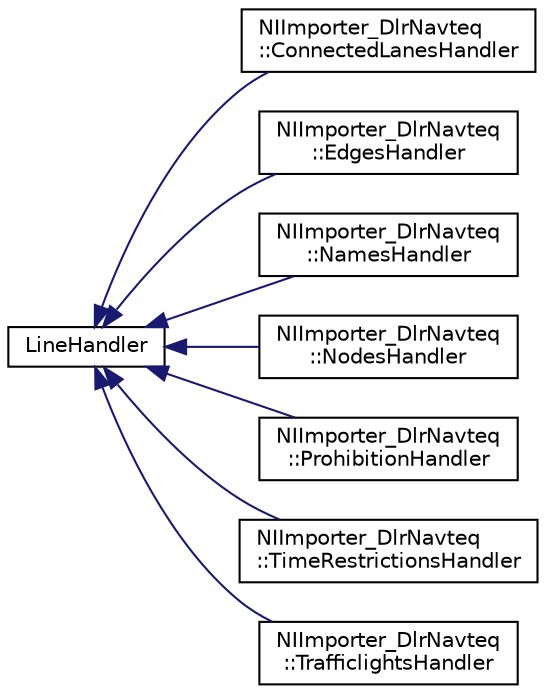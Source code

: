 digraph "Graphical Class Hierarchy"
{
  edge [fontname="Helvetica",fontsize="10",labelfontname="Helvetica",labelfontsize="10"];
  node [fontname="Helvetica",fontsize="10",shape=record];
  rankdir="LR";
  Node0 [label="LineHandler",height=0.2,width=0.4,color="black", fillcolor="white", style="filled",URL="$d5/d60/class_line_handler.html",tooltip="Interface definition for a class which retrieves lines from a LineHandler. "];
  Node0 -> Node1 [dir="back",color="midnightblue",fontsize="10",style="solid",fontname="Helvetica"];
  Node1 [label="NIImporter_DlrNavteq\l::ConnectedLanesHandler",height=0.2,width=0.4,color="black", fillcolor="white", style="filled",URL="$da/d99/class_n_i_importer___dlr_navteq_1_1_connected_lanes_handler.html",tooltip="Imports prohibitions regarding connectivity. "];
  Node0 -> Node2 [dir="back",color="midnightblue",fontsize="10",style="solid",fontname="Helvetica"];
  Node2 [label="NIImporter_DlrNavteq\l::EdgesHandler",height=0.2,width=0.4,color="black", fillcolor="white", style="filled",URL="$d5/db6/class_n_i_importer___dlr_navteq_1_1_edges_handler.html",tooltip="Importer of edges stored in unsplit elmar format. "];
  Node0 -> Node3 [dir="back",color="midnightblue",fontsize="10",style="solid",fontname="Helvetica"];
  Node3 [label="NIImporter_DlrNavteq\l::NamesHandler",height=0.2,width=0.4,color="black", fillcolor="white", style="filled",URL="$de/db9/class_n_i_importer___dlr_navteq_1_1_names_handler.html",tooltip="Importer of street names in DLRNavteq&#39;s (aka elmar) format. "];
  Node0 -> Node4 [dir="back",color="midnightblue",fontsize="10",style="solid",fontname="Helvetica"];
  Node4 [label="NIImporter_DlrNavteq\l::NodesHandler",height=0.2,width=0.4,color="black", fillcolor="white", style="filled",URL="$de/d43/class_n_i_importer___dlr_navteq_1_1_nodes_handler.html",tooltip="Importer of nodes stored in unsplit elmar format. "];
  Node0 -> Node5 [dir="back",color="midnightblue",fontsize="10",style="solid",fontname="Helvetica"];
  Node5 [label="NIImporter_DlrNavteq\l::ProhibitionHandler",height=0.2,width=0.4,color="black", fillcolor="white", style="filled",URL="$d8/de2/class_n_i_importer___dlr_navteq_1_1_prohibition_handler.html",tooltip="Imports prohibitions regarding connectivity. "];
  Node0 -> Node6 [dir="back",color="midnightblue",fontsize="10",style="solid",fontname="Helvetica"];
  Node6 [label="NIImporter_DlrNavteq\l::TimeRestrictionsHandler",height=0.2,width=0.4,color="black", fillcolor="white", style="filled",URL="$da/d74/class_n_i_importer___dlr_navteq_1_1_time_restrictions_handler.html",tooltip="Importer of street names in DLRNavteq&#39;s (aka elmar) format. "];
  Node0 -> Node7 [dir="back",color="midnightblue",fontsize="10",style="solid",fontname="Helvetica"];
  Node7 [label="NIImporter_DlrNavteq\l::TrafficlightsHandler",height=0.2,width=0.4,color="black", fillcolor="white", style="filled",URL="$dc/d86/class_n_i_importer___dlr_navteq_1_1_trafficlights_handler.html",tooltip="Importer of traffic lights stored in DLRNavteq&#39;s (aka elmar) format. "];
}
